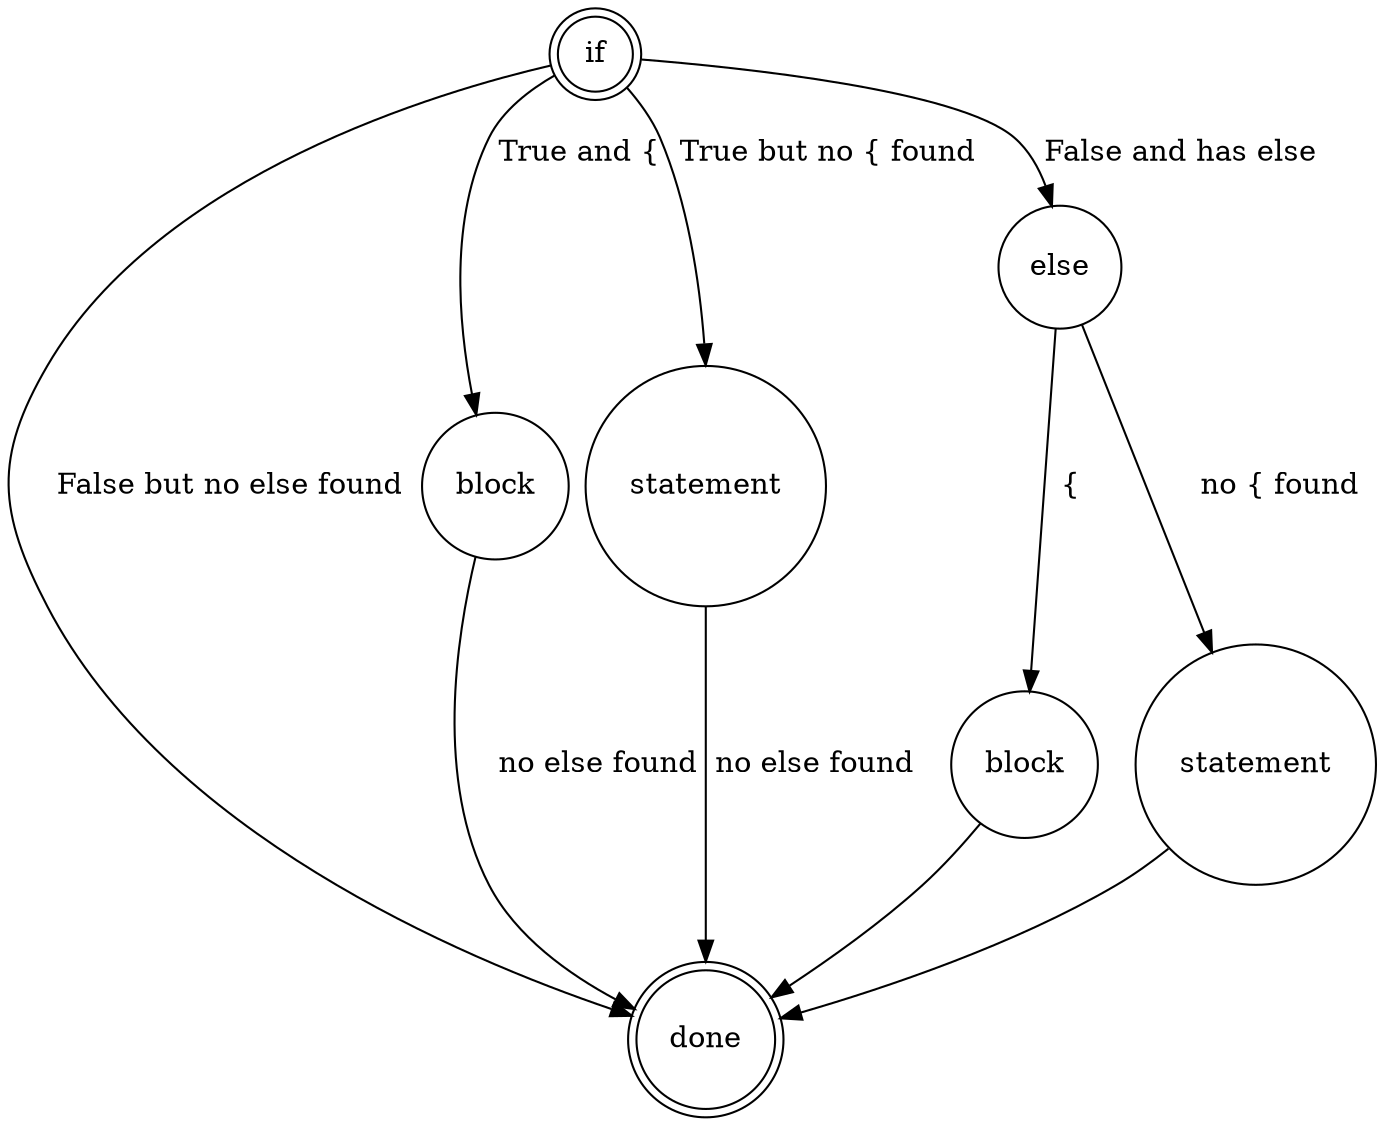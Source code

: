 digraph ifflow {
// Created by Levi Schuck
	node [shape=circle];
	if [shape=doublecircle];
	done [shape=doublecircle];
	code [label="block"];
	code2 [label="block"];
	st [label="statement"];
	st2 [label="statement"];

	if -> code [label=" True and {"];
	if -> st [label=" True but no { found"];
	else -> code2 [label=" {"];
	else -> st2 [label=" no { found"];
	if -> else [label=" False and has else"];
	if -> done [label=" False but no else found"];
	code2 -> done;
	st2 -> done;
	code -> done [label=" no else found"];
	st -> done [label=" no else found"];

}